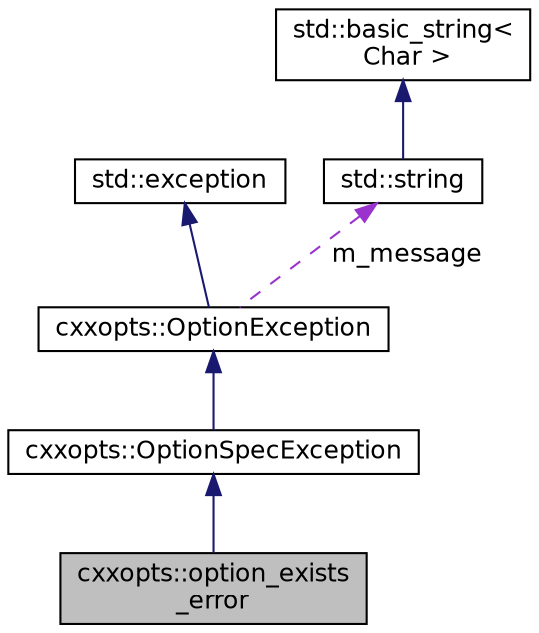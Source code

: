 digraph "cxxopts::option_exists_error"
{
 // INTERACTIVE_SVG=YES
 // LATEX_PDF_SIZE
  edge [fontname="Helvetica",fontsize="12",labelfontname="Helvetica",labelfontsize="12"];
  node [fontname="Helvetica",fontsize="12",shape=record];
  Node1 [label="cxxopts::option_exists\l_error",height=0.2,width=0.4,color="black", fillcolor="grey75", style="filled", fontcolor="black",tooltip=" "];
  Node2 -> Node1 [dir="back",color="midnightblue",fontsize="12",style="solid"];
  Node2 [label="cxxopts::OptionSpecException",height=0.2,width=0.4,color="black", fillcolor="white", style="filled",URL="$a00922.html",tooltip=" "];
  Node3 -> Node2 [dir="back",color="midnightblue",fontsize="12",style="solid"];
  Node3 [label="cxxopts::OptionException",height=0.2,width=0.4,color="black", fillcolor="white", style="filled",URL="$a00918.html",tooltip=" "];
  Node4 -> Node3 [dir="back",color="midnightblue",fontsize="12",style="solid"];
  Node4 [label="std::exception",height=0.2,width=0.4,color="black", fillcolor="white", style="filled",tooltip=" "];
  Node5 -> Node3 [dir="back",color="darkorchid3",fontsize="12",style="dashed",label=" m_message" ];
  Node5 [label="std::string",height=0.2,width=0.4,color="black", fillcolor="white", style="filled",tooltip=" "];
  Node6 -> Node5 [dir="back",color="midnightblue",fontsize="12",style="solid"];
  Node6 [label="std::basic_string\<\l Char \>",height=0.2,width=0.4,color="black", fillcolor="white", style="filled",tooltip=" "];
}
